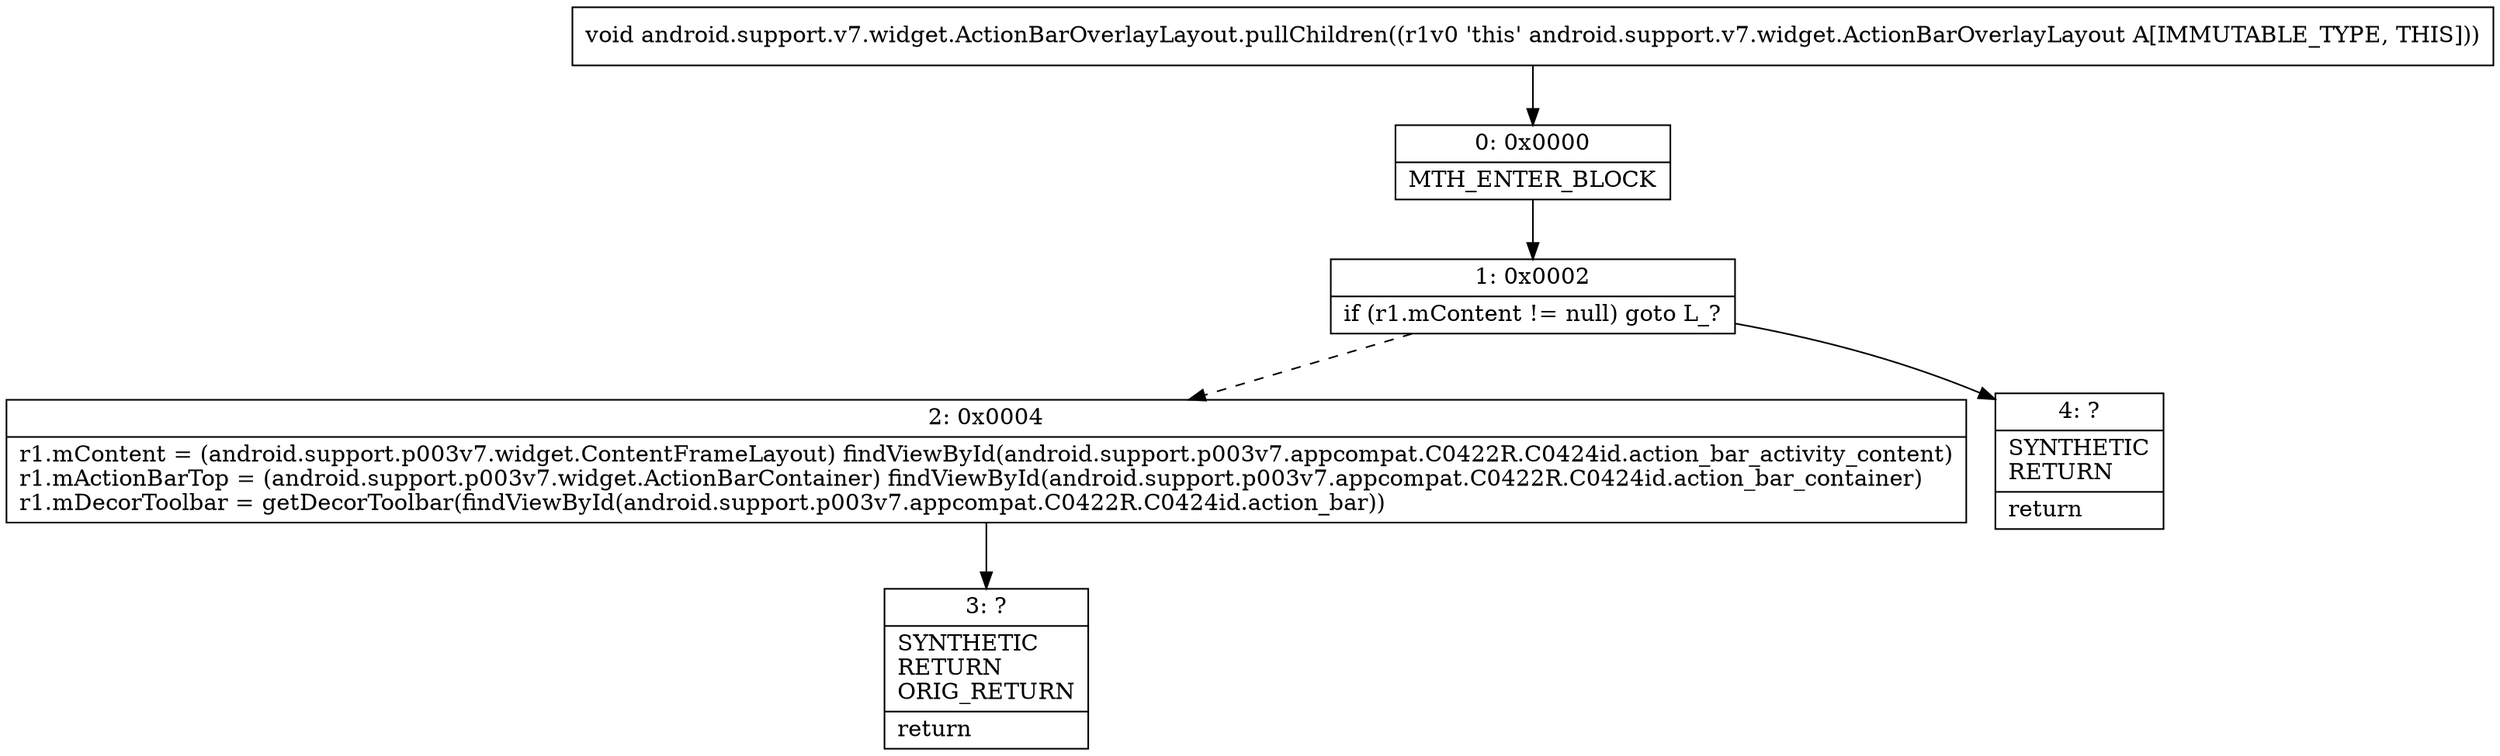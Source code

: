 digraph "CFG forandroid.support.v7.widget.ActionBarOverlayLayout.pullChildren()V" {
Node_0 [shape=record,label="{0\:\ 0x0000|MTH_ENTER_BLOCK\l}"];
Node_1 [shape=record,label="{1\:\ 0x0002|if (r1.mContent != null) goto L_?\l}"];
Node_2 [shape=record,label="{2\:\ 0x0004|r1.mContent = (android.support.p003v7.widget.ContentFrameLayout) findViewById(android.support.p003v7.appcompat.C0422R.C0424id.action_bar_activity_content)\lr1.mActionBarTop = (android.support.p003v7.widget.ActionBarContainer) findViewById(android.support.p003v7.appcompat.C0422R.C0424id.action_bar_container)\lr1.mDecorToolbar = getDecorToolbar(findViewById(android.support.p003v7.appcompat.C0422R.C0424id.action_bar))\l}"];
Node_3 [shape=record,label="{3\:\ ?|SYNTHETIC\lRETURN\lORIG_RETURN\l|return\l}"];
Node_4 [shape=record,label="{4\:\ ?|SYNTHETIC\lRETURN\l|return\l}"];
MethodNode[shape=record,label="{void android.support.v7.widget.ActionBarOverlayLayout.pullChildren((r1v0 'this' android.support.v7.widget.ActionBarOverlayLayout A[IMMUTABLE_TYPE, THIS])) }"];
MethodNode -> Node_0;
Node_0 -> Node_1;
Node_1 -> Node_2[style=dashed];
Node_1 -> Node_4;
Node_2 -> Node_3;
}

